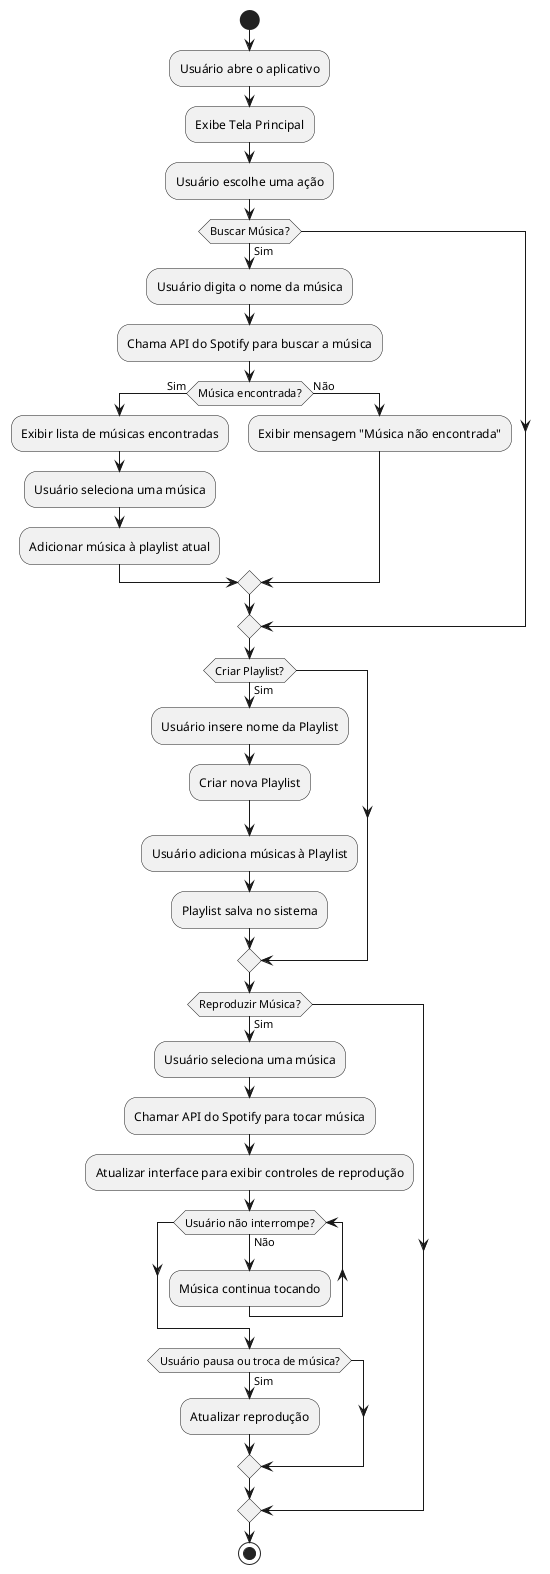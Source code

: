@startuml
start
:Usuário abre o aplicativo;
:Exibe Tela Principal;
:Usuário escolhe uma ação;

if (Buscar Música?) then (Sim)
    :Usuário digita o nome da música;
    :Chama API do Spotify para buscar a música;
    if (Música encontrada?) then (Sim)
        :Exibir lista de músicas encontradas;
        :Usuário seleciona uma música;
        :Adicionar música à playlist atual;
    else (Não)
        :Exibir mensagem "Música não encontrada";
    endif
endif

if (Criar Playlist?) then (Sim)
    :Usuário insere nome da Playlist;
    :Criar nova Playlist;
    :Usuário adiciona músicas à Playlist;
    :Playlist salva no sistema;
endif

if (Reproduzir Música?) then (Sim)
    :Usuário seleciona uma música;
    :Chamar API do Spotify para tocar música;
    :Atualizar interface para exibir controles de reprodução;

    while (Usuário não interrompe?) is (Não)
        :Música continua tocando;
    endwhile

    if (Usuário pausa ou troca de música?) then (Sim)
        :Atualizar reprodução;
    endif
endif

stop
@enduml
